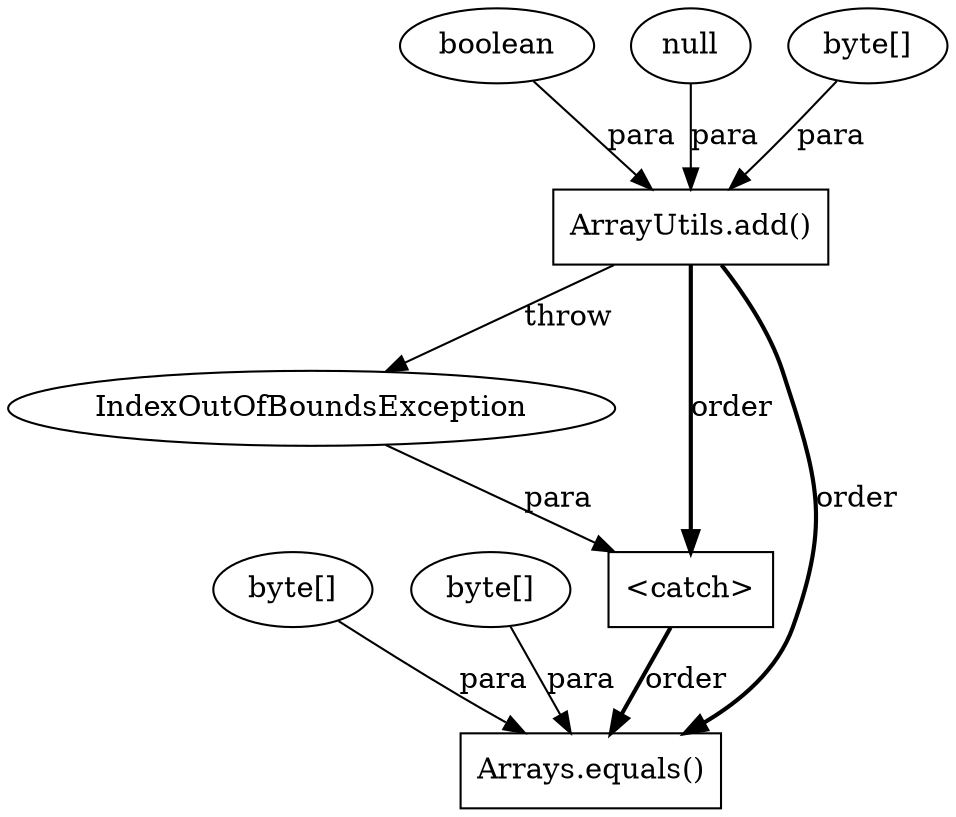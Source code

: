 digraph "AUG" {

  1 [ label="ArrayUtils.add()" shape="box" ];
  2 [ label="boolean" shape="ellipse" ];
  3 [ label="null" shape="ellipse" ];
  4 [ label="byte[]" shape="ellipse" ];
  5 [ label="IndexOutOfBoundsException" shape="ellipse" ];
  6 [ label="Arrays.equals()" shape="box" ];
  7 [ label="<catch>" shape="box" ];
  8 [ label="byte[]" shape="ellipse" ];
  9 [ label="byte[]" shape="ellipse" ];
  2 -> 1 [ label="para" style="solid" ];
  3 -> 1 [ label="para" style="solid" ];
  4 -> 1 [ label="para" style="solid" ];
  1 -> 5 [ label="throw" style="solid" ];
  1 -> 6 [ label="order" style="bold" ];
  7 -> 6 [ label="order" style="bold" ];
  9 -> 6 [ label="para" style="solid" ];
  8 -> 6 [ label="para" style="solid" ];
  5 -> 7 [ label="para" style="solid" ];
  1 -> 7 [ label="order" style="bold" ];
}
